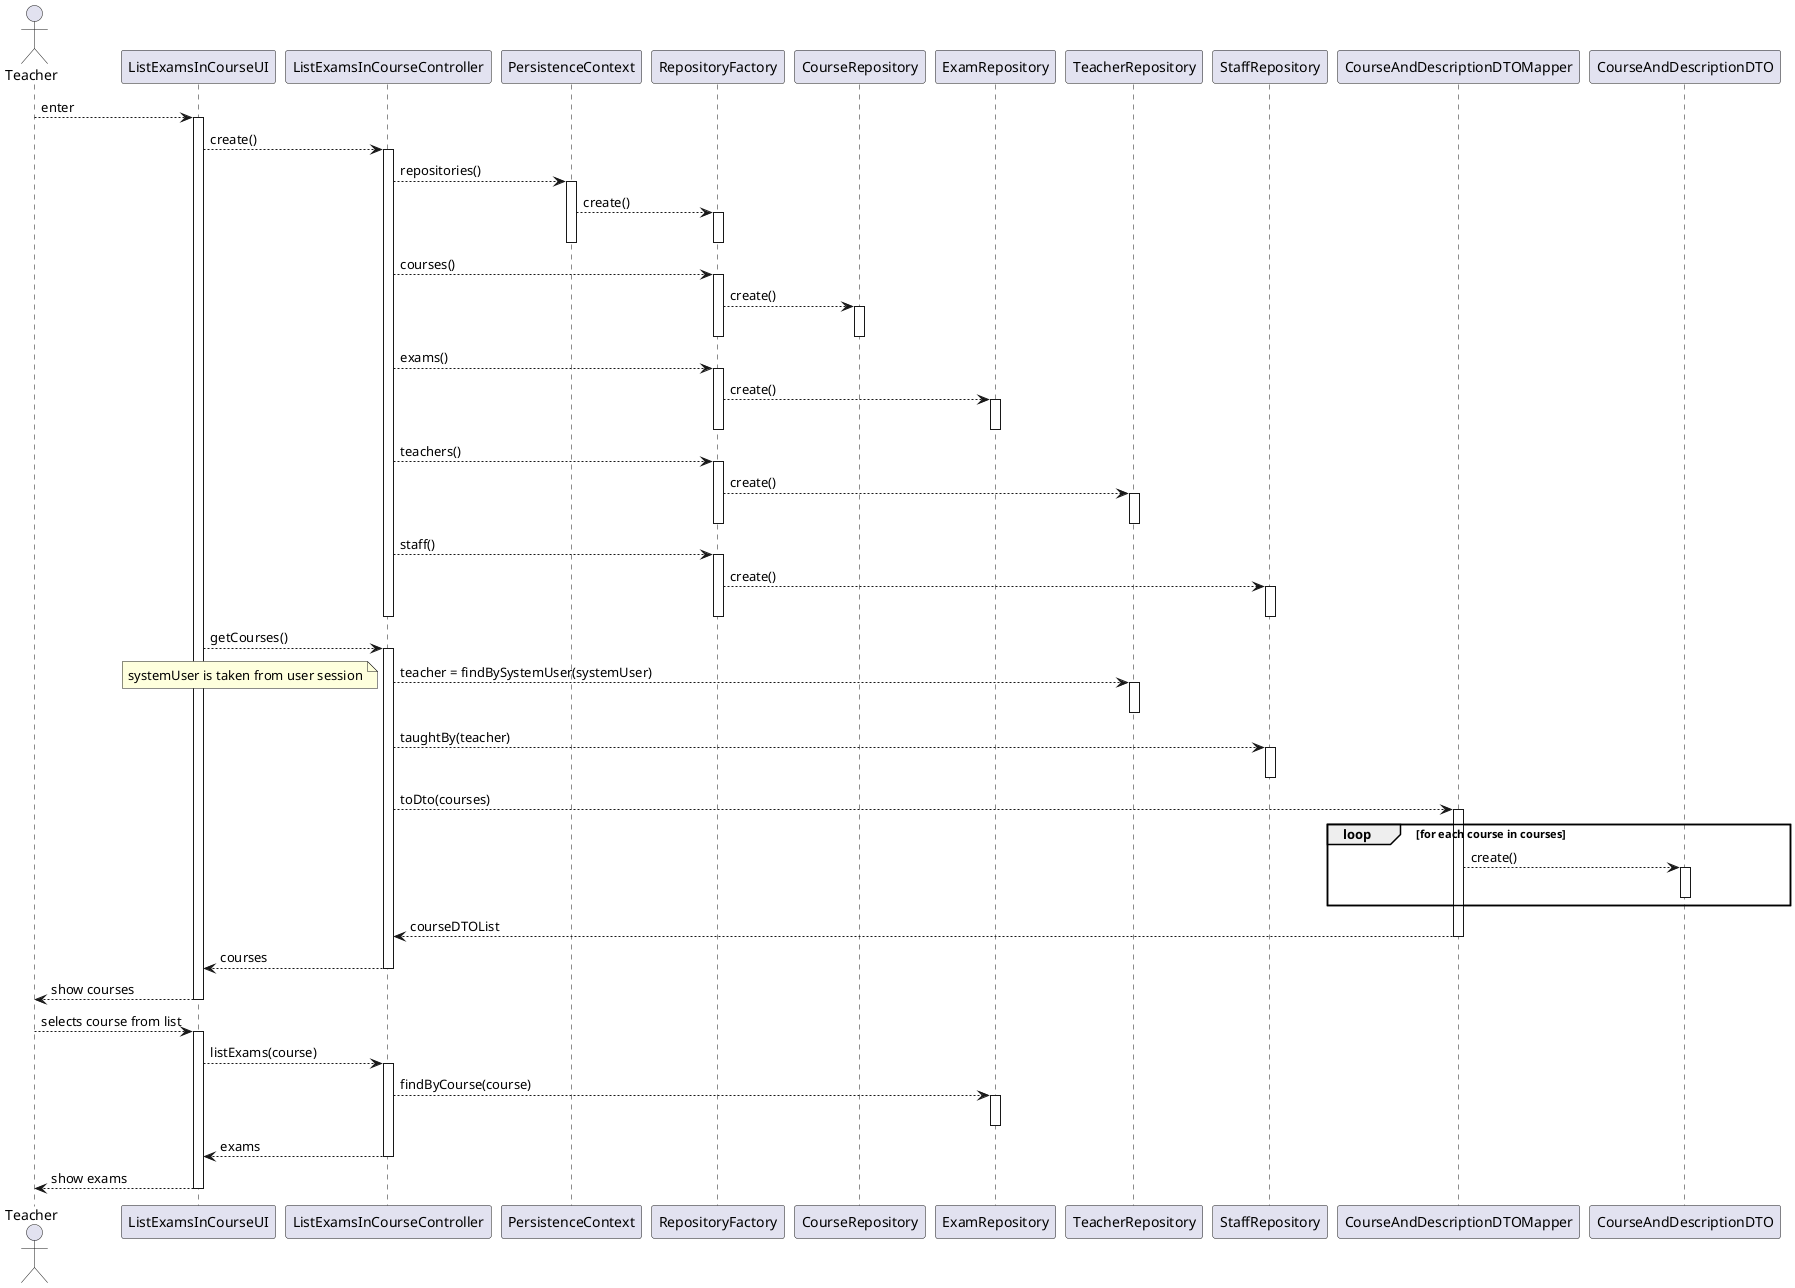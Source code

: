 @startuml

actor Teacher as user
participant ListExamsInCourseUI as ui
participant ListExamsInCourseController as ctrl

participant PersistenceContext as ctx
participant RepositoryFactory as rep_fac
participant CourseRepository as course_repo
participant ExamRepository as exam_repo
participant TeacherRepository as teacher_repo
participant StaffRepository as staff_repo

participant CourseAndDescriptionDTOMapper as course_mapper
participant CourseAndDescriptionDTO as course_dto

user --> ui: enter
activate ui
ui --> ctrl: create()
    activate ctrl
        ctrl --> ctx: repositories()
        activate ctx
            ctx --> rep_fac: create()
            activate rep_fac
            deactivate rep_fac
        deactivate ctx

        ctrl --> rep_fac: courses()
        activate rep_fac
            rep_fac --> course_repo: create()
            activate course_repo
            deactivate course_repo
        deactivate rep_fac

        ctrl --> rep_fac : exams()
        activate rep_fac
            rep_fac --> exam_repo: create()
            activate exam_repo
            deactivate exam_repo
        deactivate rep_fac

        ctrl --> rep_fac: teachers()
        activate rep_fac
            rep_fac --> teacher_repo: create()
            activate teacher_repo
            deactivate teacher_repo
        deactivate rep_fac

        ctrl --> rep_fac: staff()
        activate rep_fac
            rep_fac --> staff_repo: create()
            activate staff_repo
            deactivate staff_repo
        deactivate rep_fac
    deactivate ctrl

    ui --> ctrl: getCourses()
    activate ctrl
        ctrl --> teacher_repo: teacher = findBySystemUser(systemUser)
        activate teacher_repo
        note bottom: systemUser is taken from user session
        deactivate teacher_repo

        ctrl --> staff_repo: taughtBy(teacher)

        activate staff_repo
        deactivate staff_repo

        ctrl --> course_mapper: toDto(courses)
        activate course_mapper
            loop for each course in courses
                course_mapper --> course_dto: create()
                activate course_dto
                deactivate course_dto
            end loop
            course_mapper --> ctrl: courseDTOList
        deactivate course_mapper
        ctrl --> ui: courses

    deactivate ctrl
    ui --> user: show courses
deactivate ui

user --> ui: selects course from list
activate ui
    ui --> ctrl: listExams(course)
    activate ctrl
        ctrl --> exam_repo: findByCourse(course)
        activate exam_repo
        deactivate exam_repo
        ctrl --> ui: exams
    deactivate ctrl
    ui --> user: show exams
deactivate ui

@enduml

